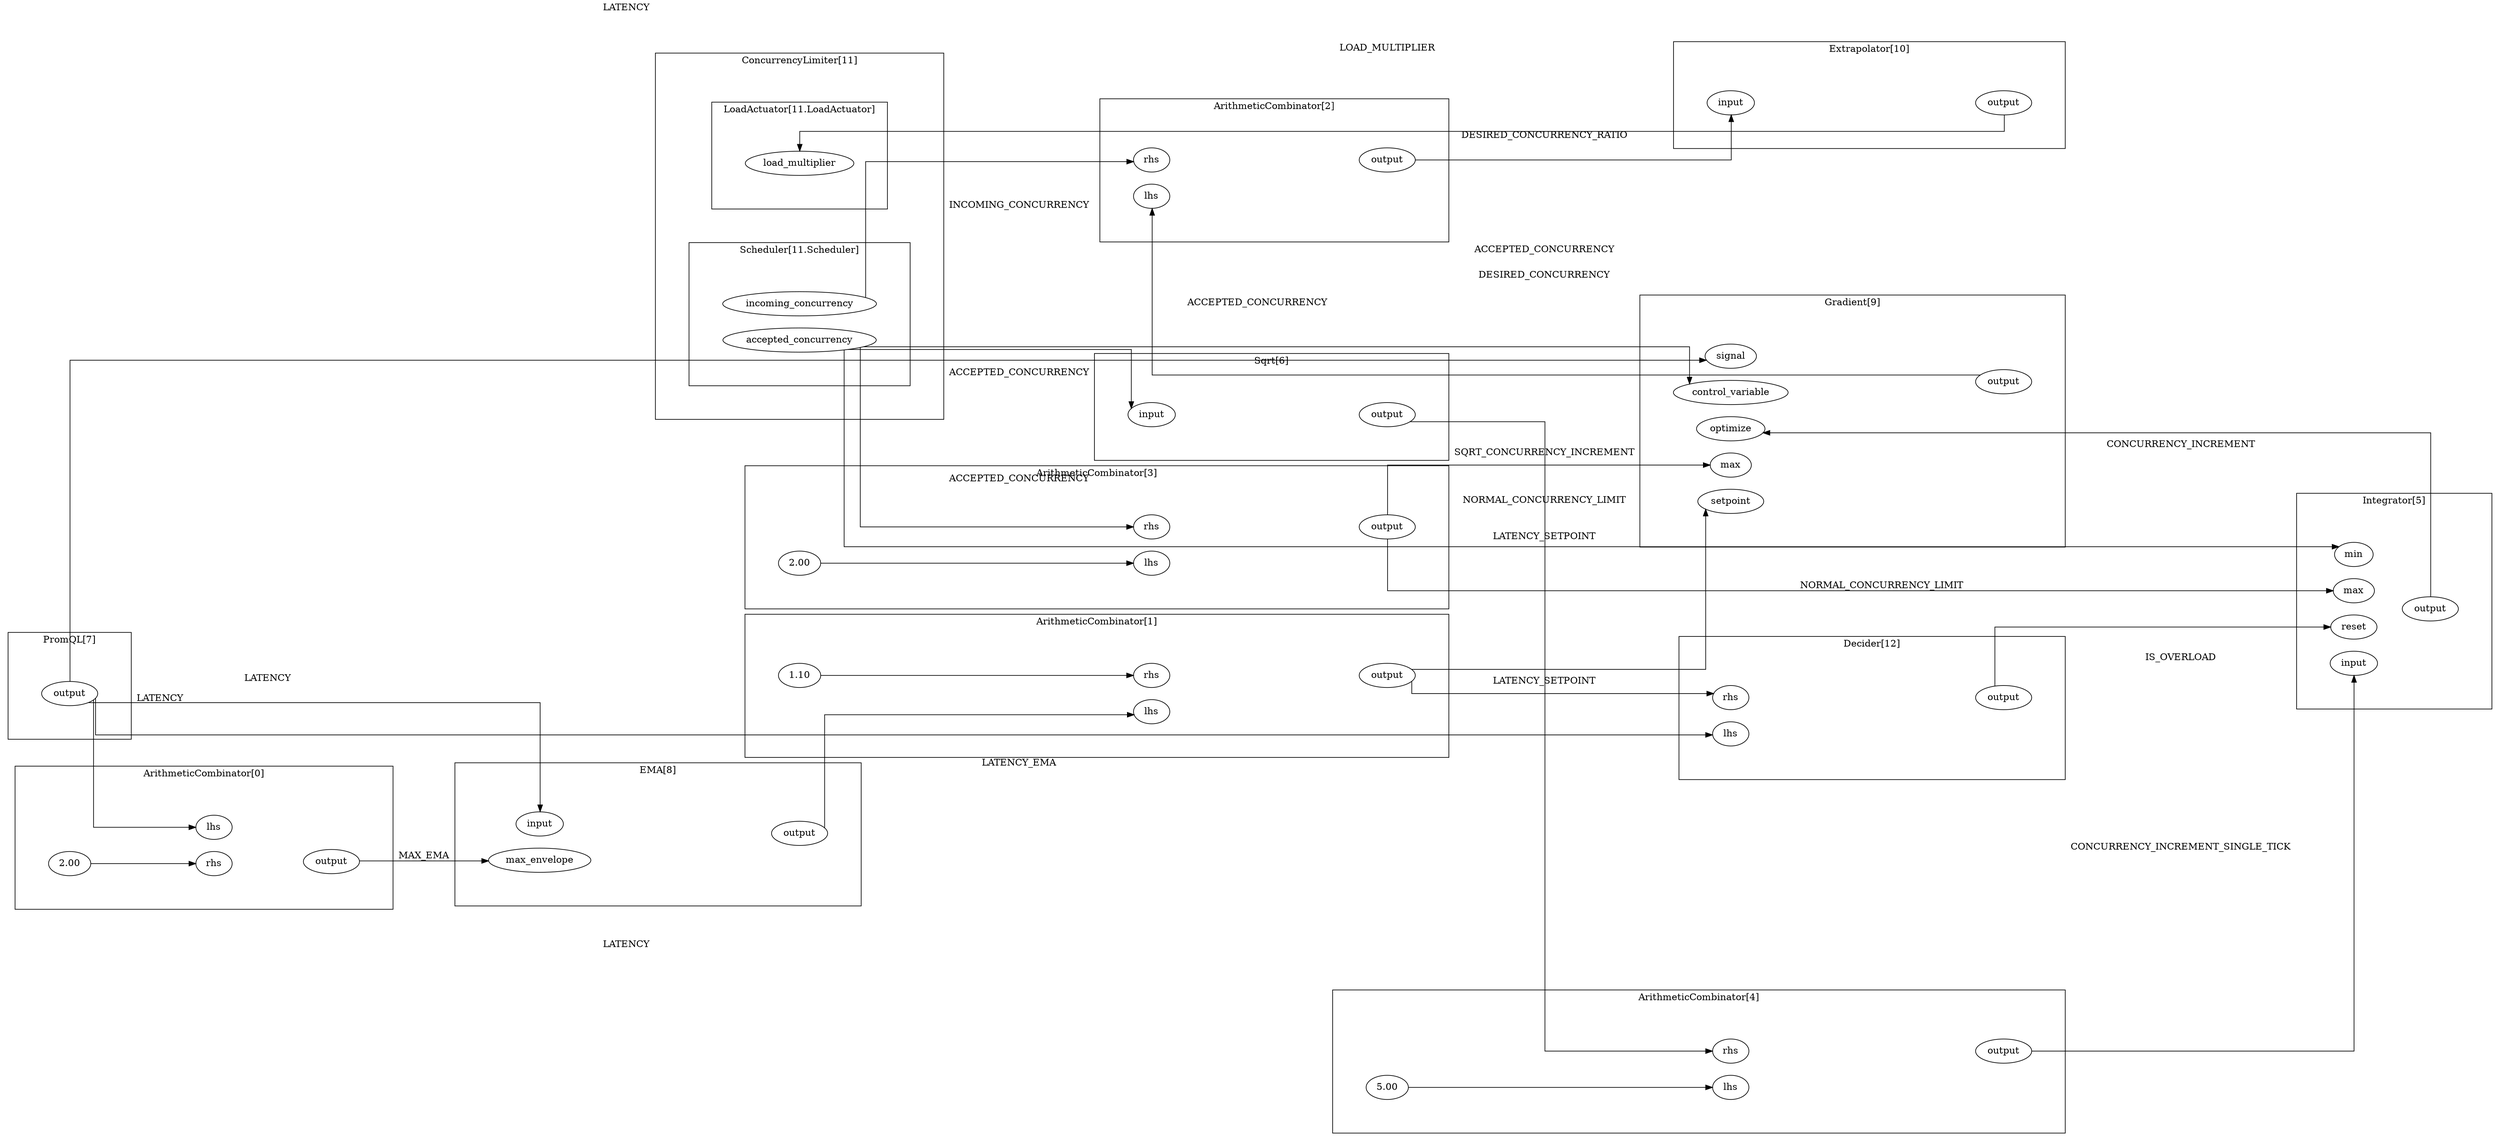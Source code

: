 digraph  {
	subgraph cluster_s1 {
		label="ArithmeticCombinator[0]";margin="50.0";
		n4[label="2.00"];
		n2[label="lhs"];
		n5[label="output"];
		n3[label="rhs"];
		n4->n3;
		n3->n5[style="invis"];
		{rank=same; n2;n3;};
		{rank=same; n5;};
		
	}
	subgraph cluster_s6 {
		label="ArithmeticCombinator[1]";margin="50.0";
		n9[label="1.10"];
		n7[label="lhs"];
		n10[label="output"];
		n8[label="rhs"];
		n9->n8;
		n8->n10[style="invis"];
		{rank=same; n7;n8;};
		{rank=same; n10;};
		
	}
	subgraph cluster_s11 {
		label="ArithmeticCombinator[2]";margin="50.0";
		n12[label="lhs"];
		n14[label="output"];
		n13[label="rhs"];
		n13->n14[style="invis"];
		{rank=same; n14;};
		{rank=same; n12;n13;};
		
	}
	subgraph cluster_s15 {
		label="ArithmeticCombinator[3]";margin="50.0";
		n17[label="2.00"];
		n16[label="lhs"];
		n19[label="output"];
		n18[label="rhs"];
		n17->n16;
		n18->n19[style="invis"];
		{rank=same; n16;n18;};
		{rank=same; n19;};
		
	}
	subgraph cluster_s20 {
		label="ArithmeticCombinator[4]";margin="50.0";
		n22[label="5.00"];
		n21[label="lhs"];
		n24[label="output"];
		n23[label="rhs"];
		n22->n21;
		n23->n24[style="invis"];
		{rank=same; n21;n23;};
		{rank=same; n24;};
		
	}
	subgraph cluster_s50 {
		subgraph cluster_s54 {
			label="LoadActuator[11.LoadActuator]";margin="50.0";
			n55[label="load_multiplier"];
			{rank=same; n55;};
			
		}
		subgraph cluster_s51 {
			label="Scheduler[11.Scheduler]";margin="50.0";
			n52[label="accepted_concurrency"];
			n53[label="incoming_concurrency"];
			{rank=same; n52;n53;};
			
		}
		label="ConcurrencyLimiter[11]";margin="50.0";
		
	}
	subgraph cluster_s56 {
		label="Decider[12]";margin="50.0";
		n57[label="lhs"];
		n59[label="output"];
		n58[label="rhs"];
		n58->n59[style="invis"];
		{rank=same; n57;n58;};
		{rank=same; n59;};
		
	}
	subgraph cluster_s36 {
		label="EMA[8]";margin="50.0";
		n37[label="input"];
		n38[label="max_envelope"];
		n39[label="output"];
		n38->n39[style="invis"];
		{rank=same; n37;n38;};
		{rank=same; n39;};
		
	}
	subgraph cluster_s47 {
		label="Extrapolator[10]";margin="50.0";
		n48[label="input"];
		n49[label="output"];
		n48->n49[style="invis"];
		{rank=same; n48;};
		{rank=same; n49;};
		
	}
	subgraph cluster_s40 {
		label="Gradient[9]";margin="50.0";
		n42[label="control_variable"];
		n41[label="max"];
		n45[label="optimize"];
		n46[label="output"];
		n44[label="setpoint"];
		n43[label="signal"];
		n45->n46[style="invis"];
		{rank=same; n41;n42;n43;n44;n45;};
		{rank=same; n46;};
		
	}
	subgraph cluster_s25 {
		label="Integrator[5]";margin="50.0";
		n29[label="input"];
		n28[label="max"];
		n27[label="min"];
		n30[label="output"];
		n26[label="reset"];
		n29->n30[style="invis"];
		{rank=same; n30;};
		{rank=same; n26;n27;n28;n29;};
		
	}
	subgraph cluster_s34 {
		label="PromQL[7]";margin="50.0";
		n35[label="output"];
		{rank=same; n35;};
		
	}
	subgraph cluster_s31 {
		label="Sqrt[6]";margin="50.0";
		n32[label="input"];
		n33[label="output"];
		n32->n33[style="invis"];
		{rank=same; n32;};
		{rank=same; n33;};
		
	}
	rankdir="LR";splines="ortho";
	n52->n18[label="ACCEPTED_CONCURRENCY"];
	n52->n27[label="ACCEPTED_CONCURRENCY"];
	n52->n32[label="ACCEPTED_CONCURRENCY"];
	n52->n42[label="ACCEPTED_CONCURRENCY"];
	n53->n13[label="INCOMING_CONCURRENCY"];
	n33->n23[label="SQRT_CONCURRENCY_INCREMENT"];
	n46->n12[label="DESIRED_CONCURRENCY"];
	n49->n55[label="LOAD_MULTIPLIER"];
	n14->n48[label="DESIRED_CONCURRENCY_RATIO"];
	n30->n45[label="CONCURRENCY_INCREMENT"];
	n59->n26[label="IS_OVERLOAD"];
	n19->n28[label="NORMAL_CONCURRENCY_LIMIT"];
	n19->n41[label="NORMAL_CONCURRENCY_LIMIT"];
	n35->n2[label="LATENCY"];
	n35->n37[label="LATENCY"];
	n35->n43[label="LATENCY"];
	n35->n57[label="LATENCY"];
	n39->n7[label="LATENCY_EMA"];
	n5->n38[label="MAX_EMA"];
	n10->n44[label="LATENCY_SETPOINT"];
	n10->n58[label="LATENCY_SETPOINT"];
	n24->n29[label="CONCURRENCY_INCREMENT_SINGLE_TICK"];
	
}
